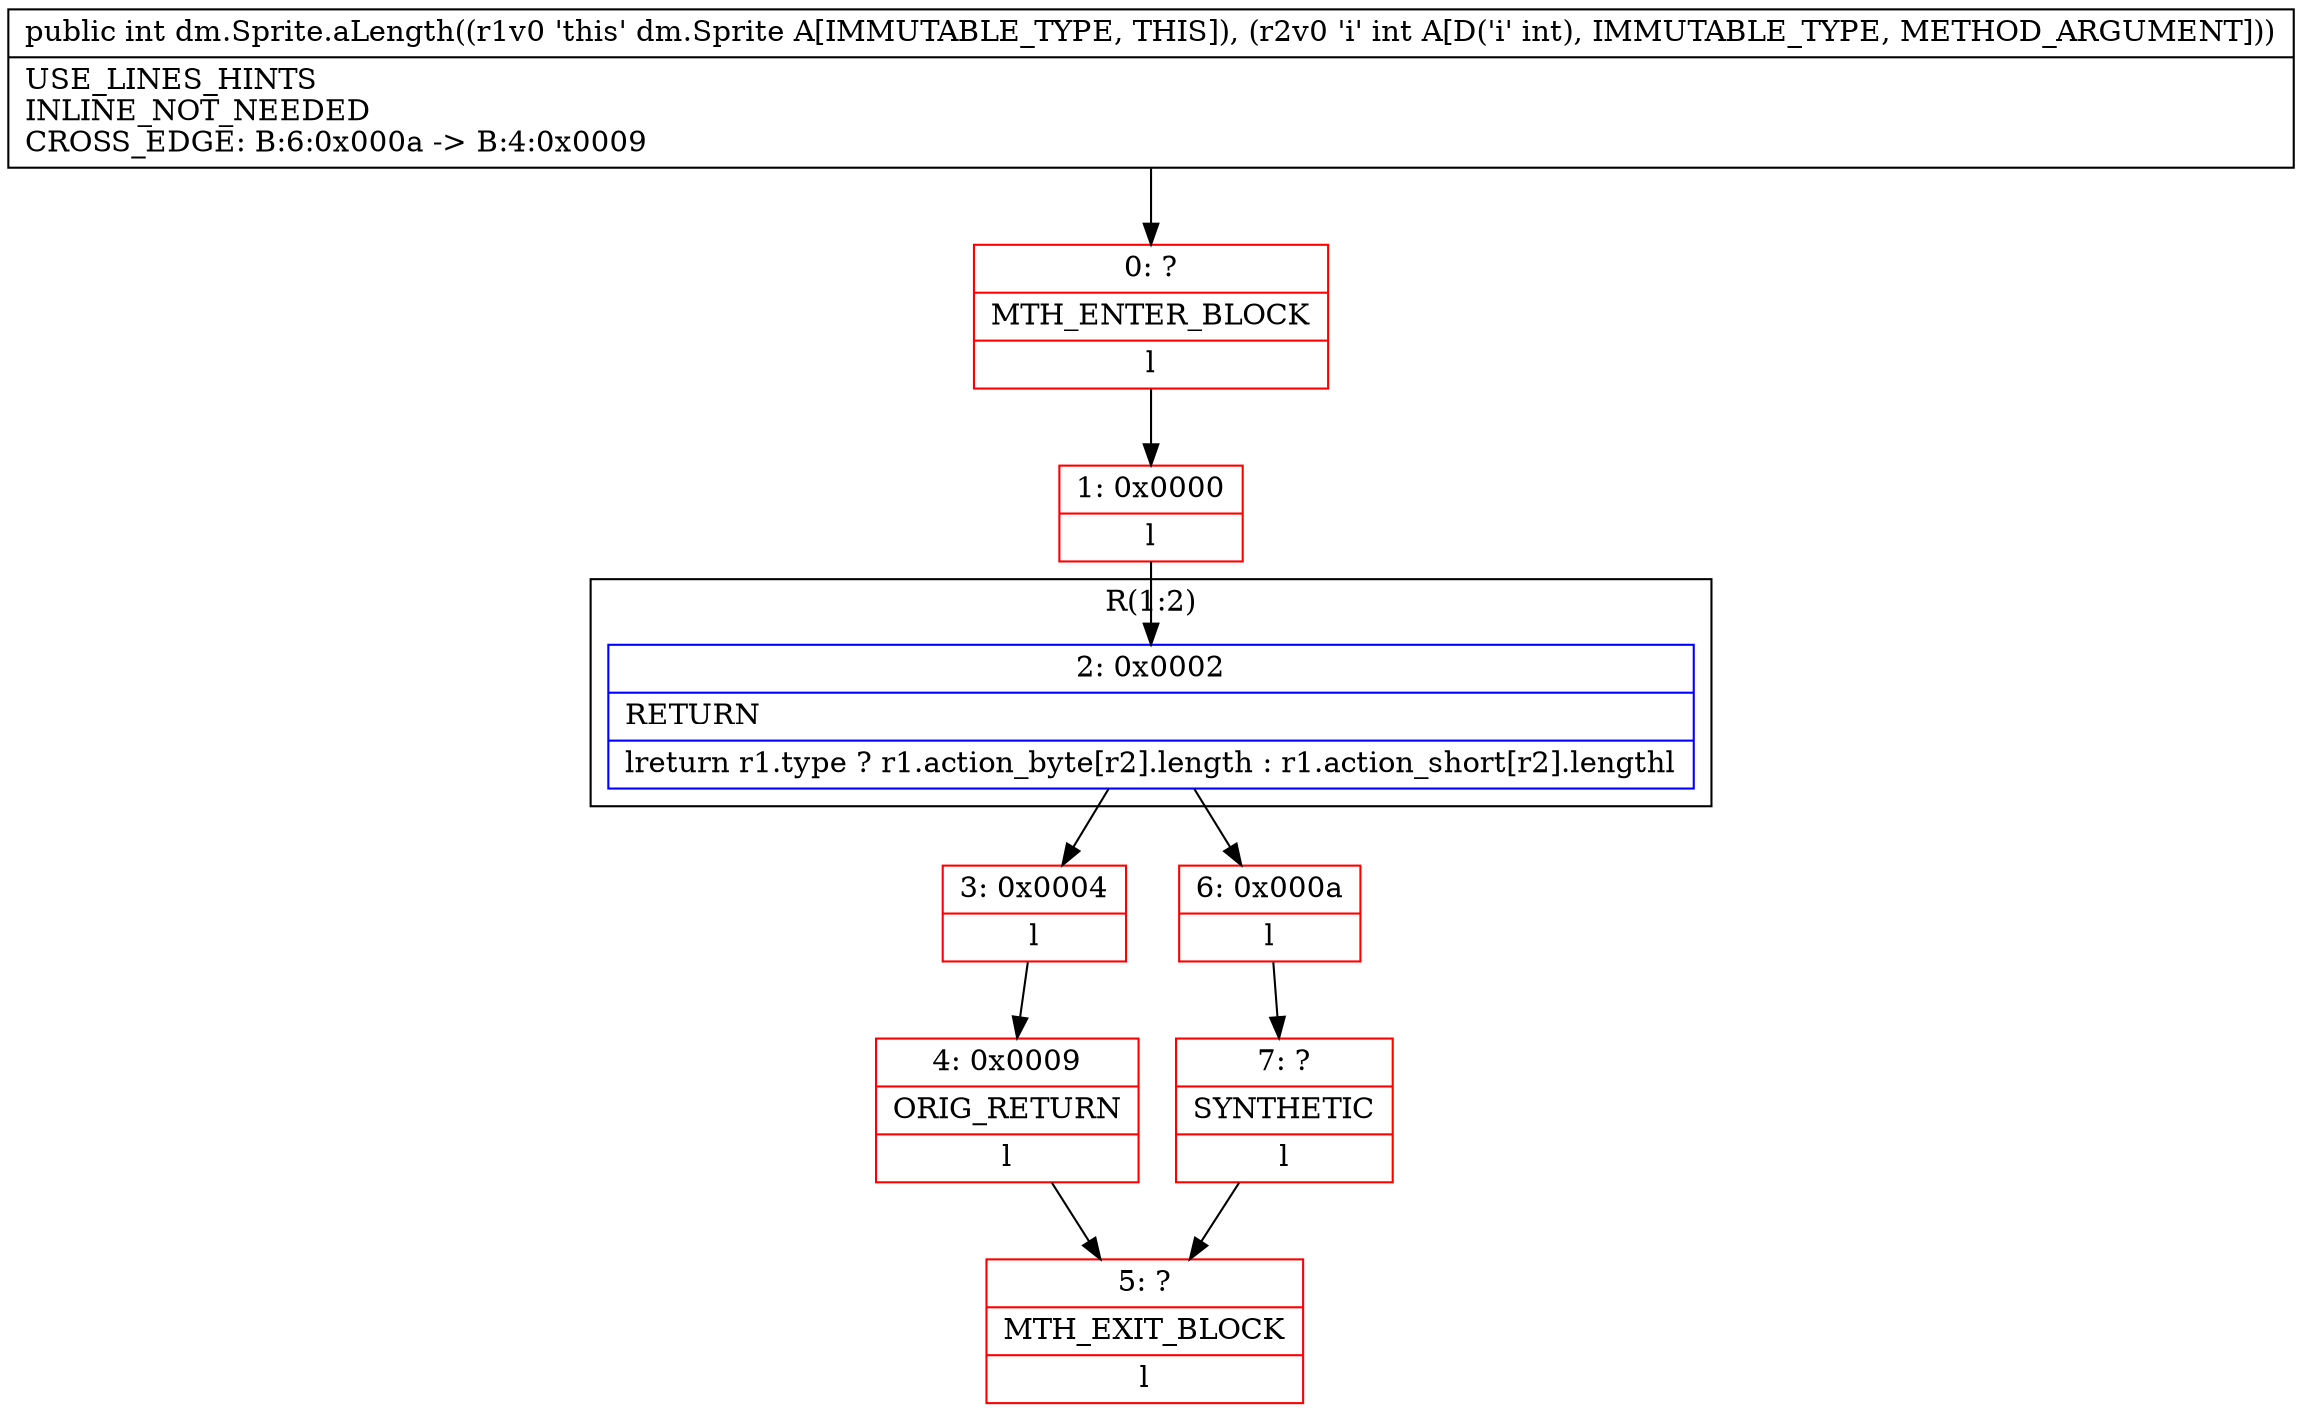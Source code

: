 digraph "CFG fordm.Sprite.aLength(I)I" {
subgraph cluster_Region_859041153 {
label = "R(1:2)";
node [shape=record,color=blue];
Node_2 [shape=record,label="{2\:\ 0x0002|RETURN\l|lreturn r1.type ? r1.action_byte[r2].length : r1.action_short[r2].lengthl}"];
}
Node_0 [shape=record,color=red,label="{0\:\ ?|MTH_ENTER_BLOCK\l|l}"];
Node_1 [shape=record,color=red,label="{1\:\ 0x0000|l}"];
Node_3 [shape=record,color=red,label="{3\:\ 0x0004|l}"];
Node_4 [shape=record,color=red,label="{4\:\ 0x0009|ORIG_RETURN\l|l}"];
Node_5 [shape=record,color=red,label="{5\:\ ?|MTH_EXIT_BLOCK\l|l}"];
Node_6 [shape=record,color=red,label="{6\:\ 0x000a|l}"];
Node_7 [shape=record,color=red,label="{7\:\ ?|SYNTHETIC\l|l}"];
MethodNode[shape=record,label="{public int dm.Sprite.aLength((r1v0 'this' dm.Sprite A[IMMUTABLE_TYPE, THIS]), (r2v0 'i' int A[D('i' int), IMMUTABLE_TYPE, METHOD_ARGUMENT]))  | USE_LINES_HINTS\lINLINE_NOT_NEEDED\lCROSS_EDGE: B:6:0x000a \-\> B:4:0x0009\l}"];
MethodNode -> Node_0;
Node_2 -> Node_3;
Node_2 -> Node_6;
Node_0 -> Node_1;
Node_1 -> Node_2;
Node_3 -> Node_4;
Node_4 -> Node_5;
Node_6 -> Node_7;
Node_7 -> Node_5;
}

